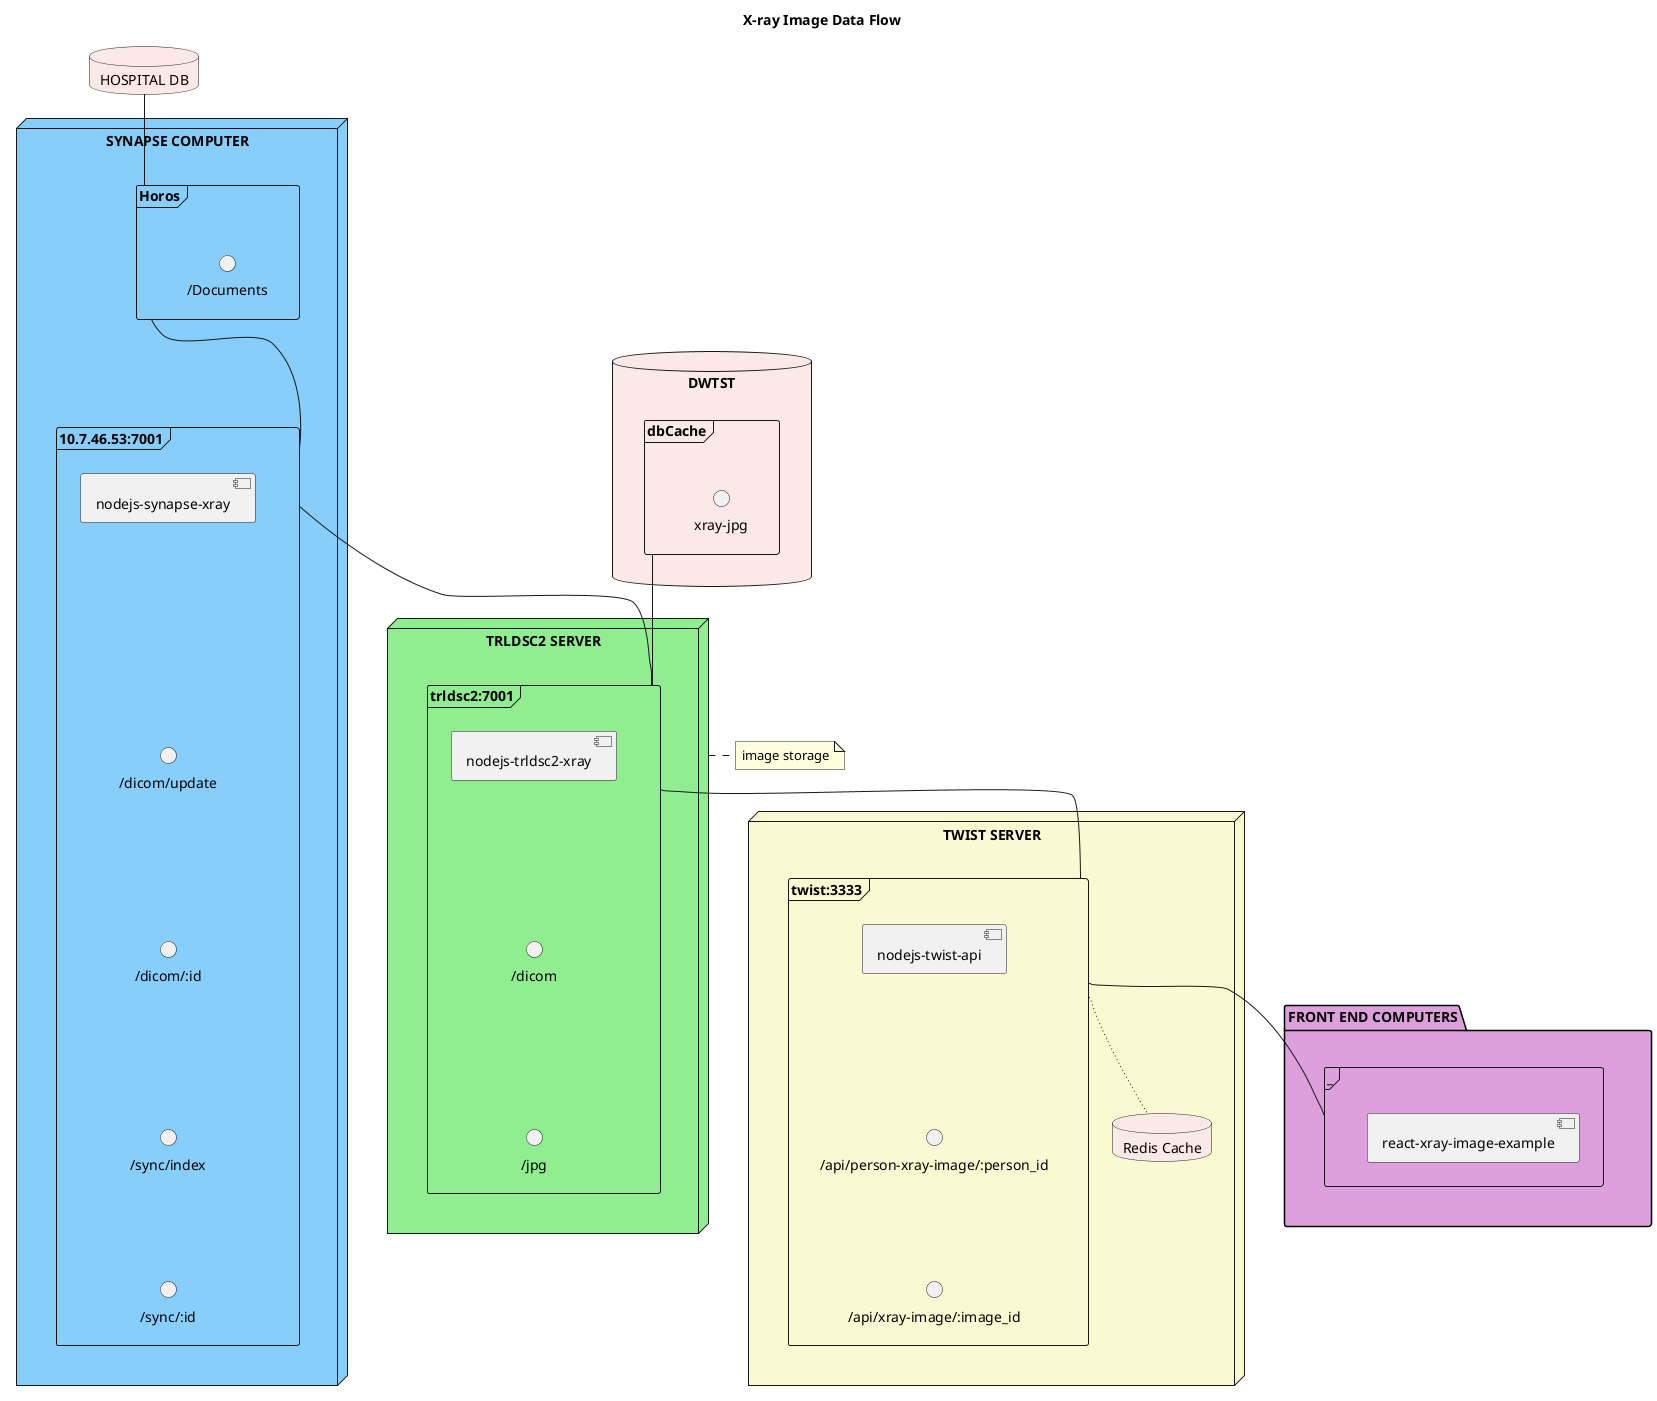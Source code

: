 @startuml xray-image

' skinparam componentStyle uml2

title X-ray Image Data Flow

database "HOSPITAL DB" as db #fbe9e7

node "SYNAPSE COMPUTER" as synapse #LightSkyBlue {
    frame "Horos" as horos {
        interface "/Documents"
    }

    frame "10.7.46.53:7001" as imageAPI {
        component "nodejs-synapse-xray" as componentImageAPI
        interface "/dicom/update" as dicomUpdate
        interface "/dicom/:id" as dicomId
        interface "/sync/index" as syncIndex
        interface "/sync/:id" as syncId

        componentImageAPI -[hidden]down- dicomUpdate
        dicomUpdate -[hidden]down- dicomId
        dicomId -[hidden]down- syncIndex
        syncIndex -[hidden]down- syncId
    }

    horos -- imageAPI
}

node "TRLDSC2 SERVER" as trldsc2 #LightGreen {
    frame "trldsc2:7001" as trldsc2API {
        component "nodejs-trldsc2-xray" as trldsc2ImageAPI
        interface "/dicom" as dicom
        interface "/jpg" as jpg    
        trldsc2ImageAPI -[hidden]down- dicom
        dicom -[hidden]down- jpg     
    }
}


node "TWIST SERVER" as twist #LightGoldenRodYellow {
    frame "twist:3333" as twistAPI {
        component "nodejs-twist-api" as componentTwistAPI
        interface "/api/person-xray-image/:person_id" as apiPerson
        interface "/api/xray-image/:image_id" as apiImage
        componentTwistAPI -[hidden]down- apiPerson
        apiPerson -[hidden]down- apiImage
    }

    database "Redis Cache" as Redis #fbe9e7 {
    }

    twistAPI ~down~ Redis
}

database DWTST #fbe9e7 {
    frame dbCache {
        interface "xray-jpg" as xrayJpg
    }
}

package "FRONT END COMPUTERS" as frontEnd #Plum {
    frame "_" as imageFE {
        component "react-xray-image-example"
    }
}


synapse -[hidden]- trldsc2
trldsc2 -[hidden]- twist
twist -[hidden]- frontEnd
' DWTST -[hidden]- twist

db -down- horos
imageAPI -- trldsc2API
trldsc2API -- twistAPI
trldsc2API -up- dbCache
twistAPI -- imageFE

' note right of synapse : image storage
note right of trldsc2 : image storage

@enduml